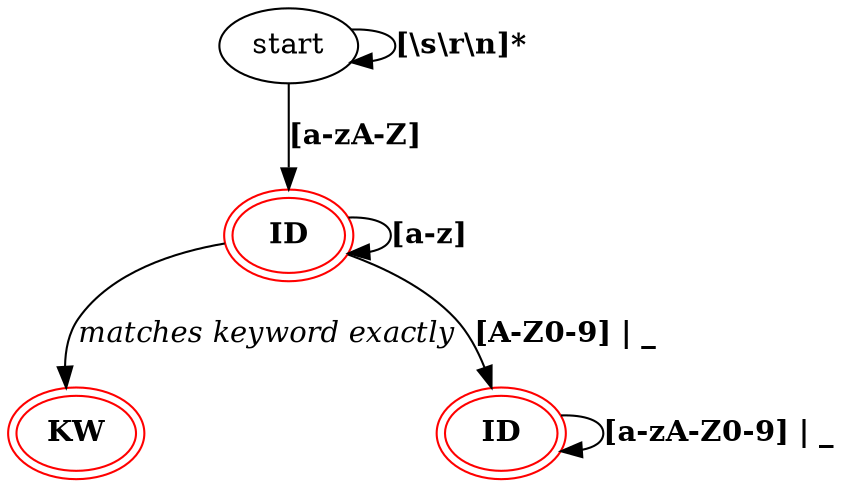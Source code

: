 digraph ID_FA
{
    start -> start [label="[\\s\\r\\n]*", fontname="Times-Bold"];

    start -> ID_1 [label="[a-zA-Z]", fontname="Times-Bold"];
    ID_1 -> ID_1 [label="[a-z]", fontname="Times-Bold"];
    ID_1 -> KW [label="matches keyword exactly", fontname="Times-Italic"];
    ID_1 -> ID_2 [label="[A-Z0-9] | _", fontname="Times-Bold"];
    ID_2 -> ID_2 [label="[a-zA-Z0-9] | _", fontname="Times-Bold"];

    ID_1 [label="ID", peripheries=2,color=red,fontname="Times-Bold"];
    ID_2 [label="ID", peripheries=2,color=red,fontname="Times-Bold"];
    KW [peripheries=2,color=red,fontname="Times-Bold"];
}
